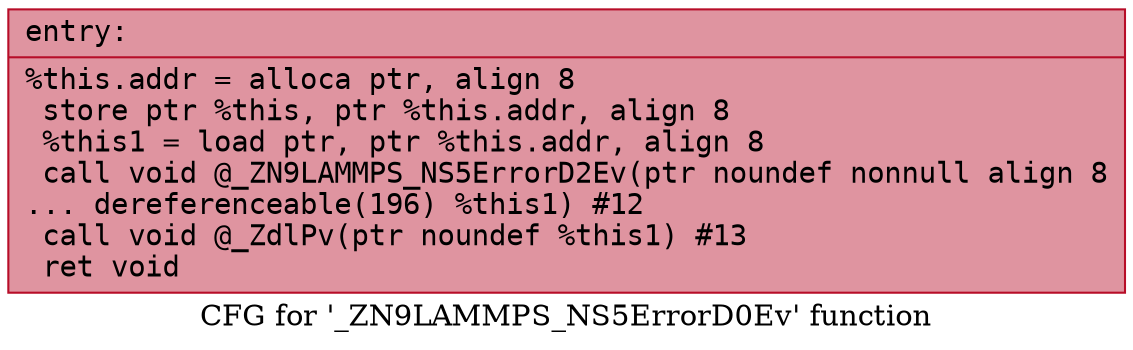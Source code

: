 digraph "CFG for '_ZN9LAMMPS_NS5ErrorD0Ev' function" {
	label="CFG for '_ZN9LAMMPS_NS5ErrorD0Ev' function";

	Node0x55d7752e5ce0 [shape=record,color="#b70d28ff", style=filled, fillcolor="#b70d2870" fontname="Courier",label="{entry:\l|  %this.addr = alloca ptr, align 8\l  store ptr %this, ptr %this.addr, align 8\l  %this1 = load ptr, ptr %this.addr, align 8\l  call void @_ZN9LAMMPS_NS5ErrorD2Ev(ptr noundef nonnull align 8\l... dereferenceable(196) %this1) #12\l  call void @_ZdlPv(ptr noundef %this1) #13\l  ret void\l}"];
}
